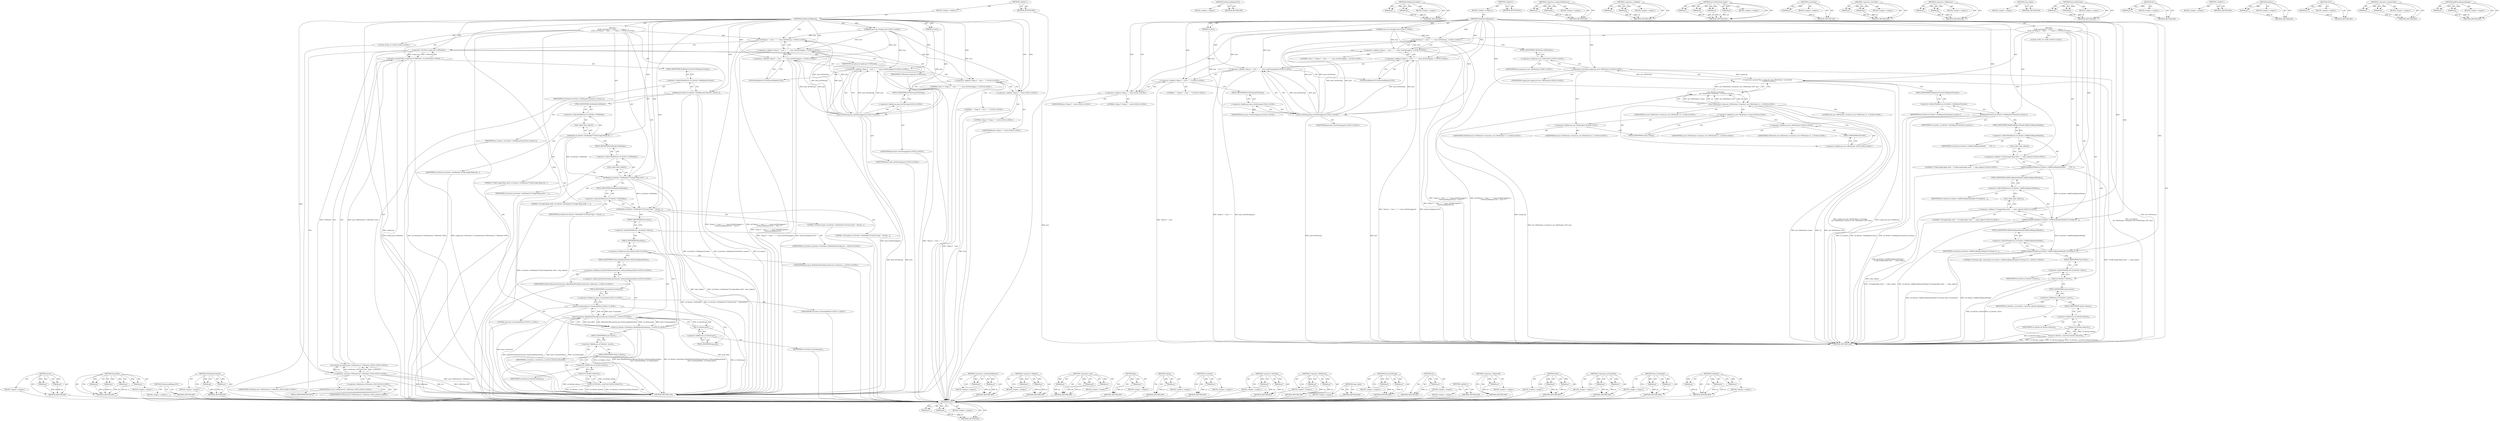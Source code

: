 digraph "AddExtraRequestHeader" {
vulnerable_217 [label=<(METHOD,insert)>];
vulnerable_218 [label=<(PARAM,p1)>];
vulnerable_219 [label=<(PARAM,p2)>];
vulnerable_220 [label=<(BLOCK,&lt;empty&gt;,&lt;empty&gt;)>];
vulnerable_221 [label=<(METHOD_RETURN,ANY)>];
vulnerable_197 [label=<(METHOD,base.Bind)>];
vulnerable_198 [label=<(PARAM,p1)>];
vulnerable_199 [label=<(PARAM,p2)>];
vulnerable_200 [label=<(PARAM,p3)>];
vulnerable_201 [label=<(PARAM,p4)>];
vulnerable_202 [label=<(BLOCK,&lt;empty&gt;,&lt;empty&gt;)>];
vulnerable_203 [label=<(METHOD_RETURN,ANY)>];
vulnerable_150 [label=<(METHOD,GetSessionRequestUrl)>];
vulnerable_151 [label=<(BLOCK,&lt;empty&gt;,&lt;empty&gt;)>];
vulnerable_152 [label=<(METHOD_RETURN,ANY)>];
vulnerable_173 [label=<(METHOD,SetRequestContext)>];
vulnerable_174 [label=<(PARAM,p1)>];
vulnerable_175 [label=<(PARAM,p2)>];
vulnerable_176 [label=<(BLOCK,&lt;empty&gt;,&lt;empty&gt;)>];
vulnerable_177 [label=<(METHOD_RETURN,ANY)>];
vulnerable_6 [label=<(METHOD,&lt;global&gt;)<SUB>1</SUB>>];
vulnerable_7 [label=<(BLOCK,&lt;empty&gt;,&lt;empty&gt;)<SUB>1</SUB>>];
vulnerable_8 [label=<(METHOD,SendSessionRequest)<SUB>1</SUB>>];
vulnerable_9 [label="<(PARAM,const std::string&amp; host)<SUB>1</SUB>>"];
vulnerable_10 [label=<(PARAM,int port)<SUB>2</SUB>>];
vulnerable_11 [label="<(BLOCK,{
   GURL url(&quot;https://&quot; + host + &quot;:&quot; + base::I...,{
   GURL url(&quot;https://&quot; + host + &quot;:&quot; + base::I...)<SUB>2</SUB>>"];
vulnerable_12 [label="<(LOCAL,GURL url: GURL)<SUB>3</SUB>>"];
vulnerable_13 [label="<(url,url(&quot;https://&quot; + host + &quot;:&quot; + base::IntToString...)<SUB>3</SUB>>"];
vulnerable_14 [label="<(&lt;operator&gt;.addition,&quot;https://&quot; + host + &quot;:&quot; + base::IntToString(por...)<SUB>3</SUB>>"];
vulnerable_15 [label="<(&lt;operator&gt;.addition,&quot;https://&quot; + host + &quot;:&quot; + base::IntToString(por...)<SUB>3</SUB>>"];
vulnerable_16 [label="<(&lt;operator&gt;.addition,&quot;https://&quot; + host + &quot;:&quot; + base::IntToString(port))<SUB>3</SUB>>"];
vulnerable_17 [label="<(&lt;operator&gt;.addition,&quot;https://&quot; + host + &quot;:&quot;)<SUB>3</SUB>>"];
vulnerable_18 [label="<(&lt;operator&gt;.addition,&quot;https://&quot; + host)<SUB>3</SUB>>"];
vulnerable_19 [label="<(LITERAL,&quot;https://&quot;,&quot;https://&quot; + host)<SUB>3</SUB>>"];
vulnerable_20 [label="<(IDENTIFIER,host,&quot;https://&quot; + host)<SUB>3</SUB>>"];
vulnerable_21 [label="<(LITERAL,&quot;:&quot;,&quot;https://&quot; + host + &quot;:&quot;)<SUB>3</SUB>>"];
vulnerable_22 [label="<(base.IntToString,base::IntToString(port))<SUB>3</SUB>>"];
vulnerable_23 [label="<(&lt;operator&gt;.fieldAccess,base::IntToString)<SUB>3</SUB>>"];
vulnerable_24 [label="<(IDENTIFIER,base,base::IntToString(port))<SUB>3</SUB>>"];
vulnerable_25 [label=<(FIELD_IDENTIFIER,IntToString,IntToString)<SUB>3</SUB>>];
vulnerable_26 [label="<(IDENTIFIER,port,base::IntToString(port))<SUB>3</SUB>>"];
vulnerable_27 [label=<(GetSessionRequestUrl,GetSessionRequestUrl())<SUB>4</SUB>>];
vulnerable_28 [label="<(LITERAL,&quot;&amp;sn=1&quot;,&quot;https://&quot; + host + &quot;:&quot; + base::IntToString(por...)<SUB>4</SUB>>"];
vulnerable_29 [label=<(&lt;operator&gt;.greaterThan,scoped_ptr&lt;UrlFetcher&gt; url_fetcher(new UrlFetch...)<SUB>5</SUB>>];
vulnerable_30 [label=<(&lt;operator&gt;.lessThan,scoped_ptr&lt;UrlFetcher)<SUB>5</SUB>>];
vulnerable_31 [label=<(IDENTIFIER,scoped_ptr,scoped_ptr&lt;UrlFetcher)<SUB>5</SUB>>];
vulnerable_32 [label=<(IDENTIFIER,UrlFetcher,scoped_ptr&lt;UrlFetcher)<SUB>5</SUB>>];
vulnerable_33 [label="<(url_fetcher,url_fetcher(new UrlFetcher(url, UrlFetcher::GET)))<SUB>5</SUB>>"];
vulnerable_34 [label="<(&lt;operator&gt;.new,new UrlFetcher(url, UrlFetcher::GET))<SUB>5</SUB>>"];
vulnerable_35 [label="<(IDENTIFIER,UrlFetcher,new UrlFetcher(url, UrlFetcher::GET))<SUB>5</SUB>>"];
vulnerable_36 [label="<(IDENTIFIER,url,new UrlFetcher(url, UrlFetcher::GET))<SUB>5</SUB>>"];
vulnerable_37 [label="<(&lt;operator&gt;.fieldAccess,UrlFetcher::GET)<SUB>5</SUB>>"];
vulnerable_38 [label="<(IDENTIFIER,UrlFetcher,new UrlFetcher(url, UrlFetcher::GET))<SUB>5</SUB>>"];
vulnerable_39 [label=<(FIELD_IDENTIFIER,GET,GET)<SUB>5</SUB>>];
vulnerable_40 [label=<(SetRequestContext,url_fetcher-&gt;SetRequestContext(url_context_))<SUB>6</SUB>>];
vulnerable_41 [label=<(&lt;operator&gt;.indirectFieldAccess,url_fetcher-&gt;SetRequestContext)<SUB>6</SUB>>];
vulnerable_42 [label=<(IDENTIFIER,url_fetcher,url_fetcher-&gt;SetRequestContext(url_context_))<SUB>6</SUB>>];
vulnerable_43 [label=<(FIELD_IDENTIFIER,SetRequestContext,SetRequestContext)<SUB>6</SUB>>];
vulnerable_44 [label=<(IDENTIFIER,url_context_,url_fetcher-&gt;SetRequestContext(url_context_))<SUB>6</SUB>>];
vulnerable_45 [label=<(SetHeader,url_fetcher-&gt;SetHeader(&quot;X-Talk-Google-Relay-Aut...)<SUB>7</SUB>>];
vulnerable_46 [label=<(&lt;operator&gt;.indirectFieldAccess,url_fetcher-&gt;SetHeader)<SUB>7</SUB>>];
vulnerable_47 [label=<(IDENTIFIER,url_fetcher,url_fetcher-&gt;SetHeader(&quot;X-Talk-Google-Relay-Aut...)<SUB>7</SUB>>];
vulnerable_48 [label=<(FIELD_IDENTIFIER,SetHeader,SetHeader)<SUB>7</SUB>>];
vulnerable_49 [label=<(LITERAL,&quot;X-Talk-Google-Relay-Auth&quot;,url_fetcher-&gt;SetHeader(&quot;X-Talk-Google-Relay-Aut...)<SUB>7</SUB>>];
vulnerable_50 [label=<(relay_token,relay_token())<SUB>7</SUB>>];
vulnerable_51 [label=<(SetHeader,url_fetcher-&gt;SetHeader(&quot;X-Google-Relay-Auth&quot;, r...)<SUB>8</SUB>>];
vulnerable_52 [label=<(&lt;operator&gt;.indirectFieldAccess,url_fetcher-&gt;SetHeader)<SUB>8</SUB>>];
vulnerable_53 [label=<(IDENTIFIER,url_fetcher,url_fetcher-&gt;SetHeader(&quot;X-Google-Relay-Auth&quot;, r...)<SUB>8</SUB>>];
vulnerable_54 [label=<(FIELD_IDENTIFIER,SetHeader,SetHeader)<SUB>8</SUB>>];
vulnerable_55 [label=<(LITERAL,&quot;X-Google-Relay-Auth&quot;,url_fetcher-&gt;SetHeader(&quot;X-Google-Relay-Auth&quot;, r...)<SUB>8</SUB>>];
vulnerable_56 [label=<(relay_token,relay_token())<SUB>8</SUB>>];
vulnerable_57 [label=<(SetHeader,url_fetcher-&gt;SetHeader(&quot;X-Stream-Type&quot;, &quot;chromo...)<SUB>9</SUB>>];
vulnerable_58 [label=<(&lt;operator&gt;.indirectFieldAccess,url_fetcher-&gt;SetHeader)<SUB>9</SUB>>];
vulnerable_59 [label=<(IDENTIFIER,url_fetcher,url_fetcher-&gt;SetHeader(&quot;X-Stream-Type&quot;, &quot;chromo...)<SUB>9</SUB>>];
vulnerable_60 [label=<(FIELD_IDENTIFIER,SetHeader,SetHeader)<SUB>9</SUB>>];
vulnerable_61 [label=<(LITERAL,&quot;X-Stream-Type&quot;,url_fetcher-&gt;SetHeader(&quot;X-Stream-Type&quot;, &quot;chromo...)<SUB>9</SUB>>];
vulnerable_62 [label=<(LITERAL,&quot;chromoting&quot;,url_fetcher-&gt;SetHeader(&quot;X-Stream-Type&quot;, &quot;chromo...)<SUB>9</SUB>>];
vulnerable_63 [label="<(Start,url_fetcher-&gt;Start(base::Bind(&amp;HostPortAllocato...)<SUB>10</SUB>>"];
vulnerable_64 [label=<(&lt;operator&gt;.indirectFieldAccess,url_fetcher-&gt;Start)<SUB>10</SUB>>];
vulnerable_65 [label="<(IDENTIFIER,url_fetcher,url_fetcher-&gt;Start(base::Bind(&amp;HostPortAllocato...)<SUB>10</SUB>>"];
vulnerable_66 [label=<(FIELD_IDENTIFIER,Start,Start)<SUB>10</SUB>>];
vulnerable_67 [label="<(base.Bind,base::Bind(&amp;HostPortAllocatorSession::OnSession...)<SUB>10</SUB>>"];
vulnerable_68 [label="<(&lt;operator&gt;.fieldAccess,base::Bind)<SUB>10</SUB>>"];
vulnerable_69 [label="<(IDENTIFIER,base,base::Bind(&amp;HostPortAllocatorSession::OnSession...)<SUB>10</SUB>>"];
vulnerable_70 [label=<(FIELD_IDENTIFIER,Bind,Bind)<SUB>10</SUB>>];
vulnerable_71 [label="<(&lt;operator&gt;.addressOf,&amp;HostPortAllocatorSession::OnSessionRequestDone)<SUB>10</SUB>>"];
vulnerable_72 [label="<(&lt;operator&gt;.fieldAccess,HostPortAllocatorSession::OnSessionRequestDone)<SUB>10</SUB>>"];
vulnerable_73 [label="<(IDENTIFIER,HostPortAllocatorSession,base::Bind(&amp;HostPortAllocatorSession::OnSession...)<SUB>10</SUB>>"];
vulnerable_74 [label=<(FIELD_IDENTIFIER,OnSessionRequestDone,OnSessionRequestDone)<SUB>10</SUB>>];
vulnerable_75 [label="<(base.Unretained,base::Unretained(this))<SUB>11</SUB>>"];
vulnerable_76 [label="<(&lt;operator&gt;.fieldAccess,base::Unretained)<SUB>11</SUB>>"];
vulnerable_77 [label="<(IDENTIFIER,base,base::Unretained(this))<SUB>11</SUB>>"];
vulnerable_78 [label=<(FIELD_IDENTIFIER,Unretained,Unretained)<SUB>11</SUB>>];
vulnerable_79 [label="<(LITERAL,this,base::Unretained(this))<SUB>11</SUB>>"];
vulnerable_80 [label=<(get,url_fetcher.get())<SUB>11</SUB>>];
vulnerable_81 [label=<(&lt;operator&gt;.fieldAccess,url_fetcher.get)<SUB>11</SUB>>];
vulnerable_82 [label=<(IDENTIFIER,url_fetcher,url_fetcher.get())<SUB>11</SUB>>];
vulnerable_83 [label=<(FIELD_IDENTIFIER,get,get)<SUB>11</SUB>>];
vulnerable_84 [label=<(insert,url_fetchers_.insert(url_fetcher.release()))<SUB>12</SUB>>];
vulnerable_85 [label=<(&lt;operator&gt;.fieldAccess,url_fetchers_.insert)<SUB>12</SUB>>];
vulnerable_86 [label=<(IDENTIFIER,url_fetchers_,url_fetchers_.insert(url_fetcher.release()))<SUB>12</SUB>>];
vulnerable_87 [label=<(FIELD_IDENTIFIER,insert,insert)<SUB>12</SUB>>];
vulnerable_88 [label=<(release,url_fetcher.release())<SUB>12</SUB>>];
vulnerable_89 [label=<(&lt;operator&gt;.fieldAccess,url_fetcher.release)<SUB>12</SUB>>];
vulnerable_90 [label=<(IDENTIFIER,url_fetcher,url_fetcher.release())<SUB>12</SUB>>];
vulnerable_91 [label=<(FIELD_IDENTIFIER,release,release)<SUB>12</SUB>>];
vulnerable_92 [label=<(METHOD_RETURN,void)<SUB>1</SUB>>];
vulnerable_94 [label=<(METHOD_RETURN,ANY)<SUB>1</SUB>>];
vulnerable_178 [label=<(METHOD,&lt;operator&gt;.indirectFieldAccess)>];
vulnerable_179 [label=<(PARAM,p1)>];
vulnerable_180 [label=<(PARAM,p2)>];
vulnerable_181 [label=<(BLOCK,&lt;empty&gt;,&lt;empty&gt;)>];
vulnerable_182 [label=<(METHOD_RETURN,ANY)>];
vulnerable_135 [label=<(METHOD,&lt;operator&gt;.addition)>];
vulnerable_136 [label=<(PARAM,p1)>];
vulnerable_137 [label=<(PARAM,p2)>];
vulnerable_138 [label=<(BLOCK,&lt;empty&gt;,&lt;empty&gt;)>];
vulnerable_139 [label=<(METHOD_RETURN,ANY)>];
vulnerable_167 [label=<(METHOD,&lt;operator&gt;.new)>];
vulnerable_168 [label=<(PARAM,p1)>];
vulnerable_169 [label=<(PARAM,p2)>];
vulnerable_170 [label=<(PARAM,p3)>];
vulnerable_171 [label=<(BLOCK,&lt;empty&gt;,&lt;empty&gt;)>];
vulnerable_172 [label=<(METHOD_RETURN,ANY)>];
vulnerable_213 [label=<(METHOD,get)>];
vulnerable_214 [label=<(PARAM,p1)>];
vulnerable_215 [label=<(BLOCK,&lt;empty&gt;,&lt;empty&gt;)>];
vulnerable_216 [label=<(METHOD_RETURN,ANY)>];
vulnerable_222 [label=<(METHOD,release)>];
vulnerable_223 [label=<(PARAM,p1)>];
vulnerable_224 [label=<(BLOCK,&lt;empty&gt;,&lt;empty&gt;)>];
vulnerable_225 [label=<(METHOD_RETURN,ANY)>];
vulnerable_163 [label=<(METHOD,url_fetcher)>];
vulnerable_164 [label=<(PARAM,p1)>];
vulnerable_165 [label=<(BLOCK,&lt;empty&gt;,&lt;empty&gt;)>];
vulnerable_166 [label=<(METHOD_RETURN,ANY)>];
vulnerable_158 [label=<(METHOD,&lt;operator&gt;.lessThan)>];
vulnerable_159 [label=<(PARAM,p1)>];
vulnerable_160 [label=<(PARAM,p2)>];
vulnerable_161 [label=<(BLOCK,&lt;empty&gt;,&lt;empty&gt;)>];
vulnerable_162 [label=<(METHOD_RETURN,ANY)>];
vulnerable_145 [label=<(METHOD,&lt;operator&gt;.fieldAccess)>];
vulnerable_146 [label=<(PARAM,p1)>];
vulnerable_147 [label=<(PARAM,p2)>];
vulnerable_148 [label=<(BLOCK,&lt;empty&gt;,&lt;empty&gt;)>];
vulnerable_149 [label=<(METHOD_RETURN,ANY)>];
vulnerable_189 [label=<(METHOD,relay_token)>];
vulnerable_190 [label=<(BLOCK,&lt;empty&gt;,&lt;empty&gt;)>];
vulnerable_191 [label=<(METHOD_RETURN,ANY)>];
vulnerable_140 [label=<(METHOD,base.IntToString)>];
vulnerable_141 [label=<(PARAM,p1)>];
vulnerable_142 [label=<(PARAM,p2)>];
vulnerable_143 [label=<(BLOCK,&lt;empty&gt;,&lt;empty&gt;)>];
vulnerable_144 [label=<(METHOD_RETURN,ANY)>];
vulnerable_131 [label=<(METHOD,url)>];
vulnerable_132 [label=<(PARAM,p1)>];
vulnerable_133 [label=<(BLOCK,&lt;empty&gt;,&lt;empty&gt;)>];
vulnerable_134 [label=<(METHOD_RETURN,ANY)>];
vulnerable_125 [label=<(METHOD,&lt;global&gt;)<SUB>1</SUB>>];
vulnerable_126 [label=<(BLOCK,&lt;empty&gt;,&lt;empty&gt;)>];
vulnerable_127 [label=<(METHOD_RETURN,ANY)>];
vulnerable_204 [label=<(METHOD,&lt;operator&gt;.addressOf)>];
vulnerable_205 [label=<(PARAM,p1)>];
vulnerable_206 [label=<(BLOCK,&lt;empty&gt;,&lt;empty&gt;)>];
vulnerable_207 [label=<(METHOD_RETURN,ANY)>];
vulnerable_192 [label=<(METHOD,Start)>];
vulnerable_193 [label=<(PARAM,p1)>];
vulnerable_194 [label=<(PARAM,p2)>];
vulnerable_195 [label=<(BLOCK,&lt;empty&gt;,&lt;empty&gt;)>];
vulnerable_196 [label=<(METHOD_RETURN,ANY)>];
vulnerable_153 [label=<(METHOD,&lt;operator&gt;.greaterThan)>];
vulnerable_154 [label=<(PARAM,p1)>];
vulnerable_155 [label=<(PARAM,p2)>];
vulnerable_156 [label=<(BLOCK,&lt;empty&gt;,&lt;empty&gt;)>];
vulnerable_157 [label=<(METHOD_RETURN,ANY)>];
vulnerable_208 [label=<(METHOD,base.Unretained)>];
vulnerable_209 [label=<(PARAM,p1)>];
vulnerable_210 [label=<(PARAM,p2)>];
vulnerable_211 [label=<(BLOCK,&lt;empty&gt;,&lt;empty&gt;)>];
vulnerable_212 [label=<(METHOD_RETURN,ANY)>];
vulnerable_183 [label=<(METHOD,SetHeader)>];
vulnerable_184 [label=<(PARAM,p1)>];
vulnerable_185 [label=<(PARAM,p2)>];
vulnerable_186 [label=<(PARAM,p3)>];
vulnerable_187 [label=<(BLOCK,&lt;empty&gt;,&lt;empty&gt;)>];
vulnerable_188 [label=<(METHOD_RETURN,ANY)>];
fixed_185 [label=<(METHOD,insert)>];
fixed_186 [label=<(PARAM,p1)>];
fixed_187 [label=<(PARAM,p2)>];
fixed_188 [label=<(BLOCK,&lt;empty&gt;,&lt;empty&gt;)>];
fixed_189 [label=<(METHOD_RETURN,ANY)>];
fixed_139 [label=<(METHOD,GetSessionRequestUrl)>];
fixed_140 [label=<(BLOCK,&lt;empty&gt;,&lt;empty&gt;)>];
fixed_141 [label=<(METHOD_RETURN,ANY)>];
fixed_163 [label=<(METHOD,SetRequestContext)>];
fixed_164 [label=<(PARAM,p1)>];
fixed_165 [label=<(PARAM,p2)>];
fixed_166 [label=<(BLOCK,&lt;empty&gt;,&lt;empty&gt;)>];
fixed_167 [label=<(METHOD_RETURN,ANY)>];
fixed_6 [label=<(METHOD,&lt;global&gt;)<SUB>1</SUB>>];
fixed_7 [label=<(BLOCK,&lt;empty&gt;,&lt;empty&gt;)<SUB>1</SUB>>];
fixed_8 [label=<(METHOD,SendSessionRequest)<SUB>1</SUB>>];
fixed_9 [label="<(PARAM,const std::string&amp; host)<SUB>1</SUB>>"];
fixed_10 [label=<(PARAM,int port)<SUB>2</SUB>>];
fixed_11 [label="<(BLOCK,{
   GURL url(&quot;https://&quot; + host + &quot;:&quot; + base::I...,{
   GURL url(&quot;https://&quot; + host + &quot;:&quot; + base::I...)<SUB>2</SUB>>"];
fixed_12 [label="<(LOCAL,GURL url: GURL)<SUB>3</SUB>>"];
fixed_13 [label="<(url,url(&quot;https://&quot; + host + &quot;:&quot; + base::IntToString...)<SUB>3</SUB>>"];
fixed_14 [label="<(&lt;operator&gt;.addition,&quot;https://&quot; + host + &quot;:&quot; + base::IntToString(por...)<SUB>3</SUB>>"];
fixed_15 [label="<(&lt;operator&gt;.addition,&quot;https://&quot; + host + &quot;:&quot; + base::IntToString(por...)<SUB>3</SUB>>"];
fixed_16 [label="<(&lt;operator&gt;.addition,&quot;https://&quot; + host + &quot;:&quot; + base::IntToString(port))<SUB>3</SUB>>"];
fixed_17 [label="<(&lt;operator&gt;.addition,&quot;https://&quot; + host + &quot;:&quot;)<SUB>3</SUB>>"];
fixed_18 [label="<(&lt;operator&gt;.addition,&quot;https://&quot; + host)<SUB>3</SUB>>"];
fixed_19 [label="<(LITERAL,&quot;https://&quot;,&quot;https://&quot; + host)<SUB>3</SUB>>"];
fixed_20 [label="<(IDENTIFIER,host,&quot;https://&quot; + host)<SUB>3</SUB>>"];
fixed_21 [label="<(LITERAL,&quot;:&quot;,&quot;https://&quot; + host + &quot;:&quot;)<SUB>3</SUB>>"];
fixed_22 [label="<(base.IntToString,base::IntToString(port))<SUB>3</SUB>>"];
fixed_23 [label="<(&lt;operator&gt;.fieldAccess,base::IntToString)<SUB>3</SUB>>"];
fixed_24 [label="<(IDENTIFIER,base,base::IntToString(port))<SUB>3</SUB>>"];
fixed_25 [label=<(FIELD_IDENTIFIER,IntToString,IntToString)<SUB>3</SUB>>];
fixed_26 [label="<(IDENTIFIER,port,base::IntToString(port))<SUB>3</SUB>>"];
fixed_27 [label=<(GetSessionRequestUrl,GetSessionRequestUrl())<SUB>4</SUB>>];
fixed_28 [label="<(LITERAL,&quot;&amp;sn=1&quot;,&quot;https://&quot; + host + &quot;:&quot; + base::IntToString(por...)<SUB>4</SUB>>"];
fixed_29 [label="<(&lt;operator&gt;.greaterThan,scoped_ptr&lt;net::URLFetcher&gt; url_fetcher(
      ...)<SUB>5</SUB>>"];
fixed_30 [label="<(&lt;operator&gt;.lessThan,scoped_ptr&lt;net::URLFetcher)<SUB>5</SUB>>"];
fixed_31 [label="<(IDENTIFIER,scoped_ptr,scoped_ptr&lt;net::URLFetcher)<SUB>5</SUB>>"];
fixed_32 [label="<(&lt;operator&gt;.fieldAccess,net::URLFetcher)<SUB>5</SUB>>"];
fixed_33 [label="<(IDENTIFIER,net,scoped_ptr&lt;net::URLFetcher)<SUB>5</SUB>>"];
fixed_34 [label=<(FIELD_IDENTIFIER,URLFetcher,URLFetcher)<SUB>5</SUB>>];
fixed_35 [label="<(url_fetcher,url_fetcher(
      net::URLFetcher::Create(url,...)<SUB>5</SUB>>"];
fixed_36 [label="<(net.URLFetcher.Create,net::URLFetcher::Create(url, net::URLFetcher::G...)<SUB>6</SUB>>"];
fixed_37 [label="<(&lt;operator&gt;.fieldAccess,net::URLFetcher::Create)<SUB>6</SUB>>"];
fixed_38 [label="<(&lt;operator&gt;.fieldAccess,net::URLFetcher)<SUB>6</SUB>>"];
fixed_39 [label="<(IDENTIFIER,net,net::URLFetcher::Create(url, net::URLFetcher::G...)<SUB>6</SUB>>"];
fixed_40 [label="<(IDENTIFIER,URLFetcher,net::URLFetcher::Create(url, net::URLFetcher::G...)<SUB>6</SUB>>"];
fixed_41 [label=<(FIELD_IDENTIFIER,Create,Create)<SUB>6</SUB>>];
fixed_42 [label="<(IDENTIFIER,url,net::URLFetcher::Create(url, net::URLFetcher::G...)<SUB>6</SUB>>"];
fixed_43 [label="<(&lt;operator&gt;.fieldAccess,net::URLFetcher::GET)<SUB>6</SUB>>"];
fixed_44 [label="<(&lt;operator&gt;.fieldAccess,net::URLFetcher)<SUB>6</SUB>>"];
fixed_45 [label="<(IDENTIFIER,net,net::URLFetcher::Create(url, net::URLFetcher::G...)<SUB>6</SUB>>"];
fixed_46 [label="<(IDENTIFIER,URLFetcher,net::URLFetcher::Create(url, net::URLFetcher::G...)<SUB>6</SUB>>"];
fixed_47 [label=<(FIELD_IDENTIFIER,GET,GET)<SUB>6</SUB>>];
fixed_48 [label="<(LITERAL,this,net::URLFetcher::Create(url, net::URLFetcher::G...)<SUB>6</SUB>>"];
fixed_49 [label=<(SetRequestContext,url_fetcher-&gt;SetRequestContext(url_context_))<SUB>7</SUB>>];
fixed_50 [label=<(&lt;operator&gt;.indirectFieldAccess,url_fetcher-&gt;SetRequestContext)<SUB>7</SUB>>];
fixed_51 [label=<(IDENTIFIER,url_fetcher,url_fetcher-&gt;SetRequestContext(url_context_))<SUB>7</SUB>>];
fixed_52 [label=<(FIELD_IDENTIFIER,SetRequestContext,SetRequestContext)<SUB>7</SUB>>];
fixed_53 [label=<(IDENTIFIER,url_context_,url_fetcher-&gt;SetRequestContext(url_context_))<SUB>7</SUB>>];
fixed_54 [label=<(AddExtraRequestHeader,url_fetcher-&gt;AddExtraRequestHeader(
      &quot;X-Ta...)<SUB>8</SUB>>];
fixed_55 [label=<(&lt;operator&gt;.indirectFieldAccess,url_fetcher-&gt;AddExtraRequestHeader)<SUB>8</SUB>>];
fixed_56 [label=<(IDENTIFIER,url_fetcher,url_fetcher-&gt;AddExtraRequestHeader(
      &quot;X-Ta...)<SUB>8</SUB>>];
fixed_57 [label=<(FIELD_IDENTIFIER,AddExtraRequestHeader,AddExtraRequestHeader)<SUB>8</SUB>>];
fixed_58 [label="<(&lt;operator&gt;.addition,&quot;X-Talk-Google-Relay-Auth: &quot; + relay_token())<SUB>9</SUB>>"];
fixed_59 [label="<(LITERAL,&quot;X-Talk-Google-Relay-Auth: &quot;,&quot;X-Talk-Google-Relay-Auth: &quot; + relay_token())<SUB>9</SUB>>"];
fixed_60 [label=<(relay_token,relay_token())<SUB>9</SUB>>];
fixed_61 [label=<(AddExtraRequestHeader,url_fetcher-&gt;AddExtraRequestHeader(&quot;X-Google-Re...)<SUB>10</SUB>>];
fixed_62 [label=<(&lt;operator&gt;.indirectFieldAccess,url_fetcher-&gt;AddExtraRequestHeader)<SUB>10</SUB>>];
fixed_63 [label=<(IDENTIFIER,url_fetcher,url_fetcher-&gt;AddExtraRequestHeader(&quot;X-Google-Re...)<SUB>10</SUB>>];
fixed_64 [label=<(FIELD_IDENTIFIER,AddExtraRequestHeader,AddExtraRequestHeader)<SUB>10</SUB>>];
fixed_65 [label="<(&lt;operator&gt;.addition,&quot;X-Google-Relay-Auth: &quot; + relay_token())<SUB>10</SUB>>"];
fixed_66 [label="<(LITERAL,&quot;X-Google-Relay-Auth: &quot;,&quot;X-Google-Relay-Auth: &quot; + relay_token())<SUB>10</SUB>>"];
fixed_67 [label=<(relay_token,relay_token())<SUB>10</SUB>>];
fixed_68 [label=<(AddExtraRequestHeader,url_fetcher-&gt;AddExtraRequestHeader(&quot;X-Stream-Ty...)<SUB>11</SUB>>];
fixed_69 [label=<(&lt;operator&gt;.indirectFieldAccess,url_fetcher-&gt;AddExtraRequestHeader)<SUB>11</SUB>>];
fixed_70 [label=<(IDENTIFIER,url_fetcher,url_fetcher-&gt;AddExtraRequestHeader(&quot;X-Stream-Ty...)<SUB>11</SUB>>];
fixed_71 [label=<(FIELD_IDENTIFIER,AddExtraRequestHeader,AddExtraRequestHeader)<SUB>11</SUB>>];
fixed_72 [label="<(LITERAL,&quot;X-Stream-Type: chromoting&quot;,url_fetcher-&gt;AddExtraRequestHeader(&quot;X-Stream-Ty...)<SUB>11</SUB>>"];
fixed_73 [label=<(Start,url_fetcher-&gt;Start())<SUB>12</SUB>>];
fixed_74 [label=<(&lt;operator&gt;.indirectFieldAccess,url_fetcher-&gt;Start)<SUB>12</SUB>>];
fixed_75 [label=<(IDENTIFIER,url_fetcher,url_fetcher-&gt;Start())<SUB>12</SUB>>];
fixed_76 [label=<(FIELD_IDENTIFIER,Start,Start)<SUB>12</SUB>>];
fixed_77 [label=<(insert,url_fetchers_.insert(url_fetcher.release()))<SUB>13</SUB>>];
fixed_78 [label=<(&lt;operator&gt;.fieldAccess,url_fetchers_.insert)<SUB>13</SUB>>];
fixed_79 [label=<(IDENTIFIER,url_fetchers_,url_fetchers_.insert(url_fetcher.release()))<SUB>13</SUB>>];
fixed_80 [label=<(FIELD_IDENTIFIER,insert,insert)<SUB>13</SUB>>];
fixed_81 [label=<(release,url_fetcher.release())<SUB>13</SUB>>];
fixed_82 [label=<(&lt;operator&gt;.fieldAccess,url_fetcher.release)<SUB>13</SUB>>];
fixed_83 [label=<(IDENTIFIER,url_fetcher,url_fetcher.release())<SUB>13</SUB>>];
fixed_84 [label=<(FIELD_IDENTIFIER,release,release)<SUB>13</SUB>>];
fixed_85 [label=<(METHOD_RETURN,void)<SUB>1</SUB>>];
fixed_87 [label=<(METHOD_RETURN,ANY)<SUB>1</SUB>>];
fixed_168 [label=<(METHOD,&lt;operator&gt;.indirectFieldAccess)>];
fixed_169 [label=<(PARAM,p1)>];
fixed_170 [label=<(PARAM,p2)>];
fixed_171 [label=<(BLOCK,&lt;empty&gt;,&lt;empty&gt;)>];
fixed_172 [label=<(METHOD_RETURN,ANY)>];
fixed_124 [label=<(METHOD,&lt;operator&gt;.addition)>];
fixed_125 [label=<(PARAM,p1)>];
fixed_126 [label=<(PARAM,p2)>];
fixed_127 [label=<(BLOCK,&lt;empty&gt;,&lt;empty&gt;)>];
fixed_128 [label=<(METHOD_RETURN,ANY)>];
fixed_156 [label=<(METHOD,net.URLFetcher.Create)>];
fixed_157 [label=<(PARAM,p1)>];
fixed_158 [label=<(PARAM,p2)>];
fixed_159 [label=<(PARAM,p3)>];
fixed_160 [label=<(PARAM,p4)>];
fixed_161 [label=<(BLOCK,&lt;empty&gt;,&lt;empty&gt;)>];
fixed_162 [label=<(METHOD_RETURN,ANY)>];
fixed_152 [label=<(METHOD,url_fetcher)>];
fixed_153 [label=<(PARAM,p1)>];
fixed_154 [label=<(BLOCK,&lt;empty&gt;,&lt;empty&gt;)>];
fixed_155 [label=<(METHOD_RETURN,ANY)>];
fixed_147 [label=<(METHOD,&lt;operator&gt;.lessThan)>];
fixed_148 [label=<(PARAM,p1)>];
fixed_149 [label=<(PARAM,p2)>];
fixed_150 [label=<(BLOCK,&lt;empty&gt;,&lt;empty&gt;)>];
fixed_151 [label=<(METHOD_RETURN,ANY)>];
fixed_134 [label=<(METHOD,&lt;operator&gt;.fieldAccess)>];
fixed_135 [label=<(PARAM,p1)>];
fixed_136 [label=<(PARAM,p2)>];
fixed_137 [label=<(BLOCK,&lt;empty&gt;,&lt;empty&gt;)>];
fixed_138 [label=<(METHOD_RETURN,ANY)>];
fixed_178 [label=<(METHOD,relay_token)>];
fixed_179 [label=<(BLOCK,&lt;empty&gt;,&lt;empty&gt;)>];
fixed_180 [label=<(METHOD_RETURN,ANY)>];
fixed_129 [label=<(METHOD,base.IntToString)>];
fixed_130 [label=<(PARAM,p1)>];
fixed_131 [label=<(PARAM,p2)>];
fixed_132 [label=<(BLOCK,&lt;empty&gt;,&lt;empty&gt;)>];
fixed_133 [label=<(METHOD_RETURN,ANY)>];
fixed_120 [label=<(METHOD,url)>];
fixed_121 [label=<(PARAM,p1)>];
fixed_122 [label=<(BLOCK,&lt;empty&gt;,&lt;empty&gt;)>];
fixed_123 [label=<(METHOD_RETURN,ANY)>];
fixed_114 [label=<(METHOD,&lt;global&gt;)<SUB>1</SUB>>];
fixed_115 [label=<(BLOCK,&lt;empty&gt;,&lt;empty&gt;)>];
fixed_116 [label=<(METHOD_RETURN,ANY)>];
fixed_190 [label=<(METHOD,release)>];
fixed_191 [label=<(PARAM,p1)>];
fixed_192 [label=<(BLOCK,&lt;empty&gt;,&lt;empty&gt;)>];
fixed_193 [label=<(METHOD_RETURN,ANY)>];
fixed_181 [label=<(METHOD,Start)>];
fixed_182 [label=<(PARAM,p1)>];
fixed_183 [label=<(BLOCK,&lt;empty&gt;,&lt;empty&gt;)>];
fixed_184 [label=<(METHOD_RETURN,ANY)>];
fixed_142 [label=<(METHOD,&lt;operator&gt;.greaterThan)>];
fixed_143 [label=<(PARAM,p1)>];
fixed_144 [label=<(PARAM,p2)>];
fixed_145 [label=<(BLOCK,&lt;empty&gt;,&lt;empty&gt;)>];
fixed_146 [label=<(METHOD_RETURN,ANY)>];
fixed_173 [label=<(METHOD,AddExtraRequestHeader)>];
fixed_174 [label=<(PARAM,p1)>];
fixed_175 [label=<(PARAM,p2)>];
fixed_176 [label=<(BLOCK,&lt;empty&gt;,&lt;empty&gt;)>];
fixed_177 [label=<(METHOD_RETURN,ANY)>];
vulnerable_217 -> vulnerable_218  [key=0, label="AST: "];
vulnerable_217 -> vulnerable_218  [key=1, label="DDG: "];
vulnerable_217 -> vulnerable_220  [key=0, label="AST: "];
vulnerable_217 -> vulnerable_219  [key=0, label="AST: "];
vulnerable_217 -> vulnerable_219  [key=1, label="DDG: "];
vulnerable_217 -> vulnerable_221  [key=0, label="AST: "];
vulnerable_217 -> vulnerable_221  [key=1, label="CFG: "];
vulnerable_218 -> vulnerable_221  [key=0, label="DDG: p1"];
vulnerable_219 -> vulnerable_221  [key=0, label="DDG: p2"];
vulnerable_220 -> fixed_185  [key=0];
vulnerable_221 -> fixed_185  [key=0];
vulnerable_197 -> vulnerable_198  [key=0, label="AST: "];
vulnerable_197 -> vulnerable_198  [key=1, label="DDG: "];
vulnerable_197 -> vulnerable_202  [key=0, label="AST: "];
vulnerable_197 -> vulnerable_199  [key=0, label="AST: "];
vulnerable_197 -> vulnerable_199  [key=1, label="DDG: "];
vulnerable_197 -> vulnerable_203  [key=0, label="AST: "];
vulnerable_197 -> vulnerable_203  [key=1, label="CFG: "];
vulnerable_197 -> vulnerable_200  [key=0, label="AST: "];
vulnerable_197 -> vulnerable_200  [key=1, label="DDG: "];
vulnerable_197 -> vulnerable_201  [key=0, label="AST: "];
vulnerable_197 -> vulnerable_201  [key=1, label="DDG: "];
vulnerable_198 -> vulnerable_203  [key=0, label="DDG: p1"];
vulnerable_199 -> vulnerable_203  [key=0, label="DDG: p2"];
vulnerable_200 -> vulnerable_203  [key=0, label="DDG: p3"];
vulnerable_201 -> vulnerable_203  [key=0, label="DDG: p4"];
vulnerable_202 -> fixed_185  [key=0];
vulnerable_203 -> fixed_185  [key=0];
vulnerable_150 -> vulnerable_151  [key=0, label="AST: "];
vulnerable_150 -> vulnerable_152  [key=0, label="AST: "];
vulnerable_150 -> vulnerable_152  [key=1, label="CFG: "];
vulnerable_151 -> fixed_185  [key=0];
vulnerable_152 -> fixed_185  [key=0];
vulnerable_173 -> vulnerable_174  [key=0, label="AST: "];
vulnerable_173 -> vulnerable_174  [key=1, label="DDG: "];
vulnerable_173 -> vulnerable_176  [key=0, label="AST: "];
vulnerable_173 -> vulnerable_175  [key=0, label="AST: "];
vulnerable_173 -> vulnerable_175  [key=1, label="DDG: "];
vulnerable_173 -> vulnerable_177  [key=0, label="AST: "];
vulnerable_173 -> vulnerable_177  [key=1, label="CFG: "];
vulnerable_174 -> vulnerable_177  [key=0, label="DDG: p1"];
vulnerable_175 -> vulnerable_177  [key=0, label="DDG: p2"];
vulnerable_176 -> fixed_185  [key=0];
vulnerable_177 -> fixed_185  [key=0];
vulnerable_6 -> vulnerable_7  [key=0, label="AST: "];
vulnerable_6 -> vulnerable_94  [key=0, label="AST: "];
vulnerable_6 -> vulnerable_94  [key=1, label="CFG: "];
vulnerable_7 -> vulnerable_8  [key=0, label="AST: "];
vulnerable_8 -> vulnerable_9  [key=0, label="AST: "];
vulnerable_8 -> vulnerable_9  [key=1, label="DDG: "];
vulnerable_8 -> vulnerable_10  [key=0, label="AST: "];
vulnerable_8 -> vulnerable_10  [key=1, label="DDG: "];
vulnerable_8 -> vulnerable_11  [key=0, label="AST: "];
vulnerable_8 -> vulnerable_92  [key=0, label="AST: "];
vulnerable_8 -> vulnerable_18  [key=0, label="CFG: "];
vulnerable_8 -> vulnerable_18  [key=1, label="DDG: "];
vulnerable_8 -> vulnerable_13  [key=0, label="DDG: "];
vulnerable_8 -> vulnerable_40  [key=0, label="DDG: "];
vulnerable_8 -> vulnerable_45  [key=0, label="DDG: "];
vulnerable_8 -> vulnerable_51  [key=0, label="DDG: "];
vulnerable_8 -> vulnerable_57  [key=0, label="DDG: "];
vulnerable_8 -> vulnerable_14  [key=0, label="DDG: "];
vulnerable_8 -> vulnerable_30  [key=0, label="DDG: "];
vulnerable_8 -> vulnerable_15  [key=0, label="DDG: "];
vulnerable_8 -> vulnerable_34  [key=0, label="DDG: "];
vulnerable_8 -> vulnerable_75  [key=0, label="DDG: "];
vulnerable_8 -> vulnerable_16  [key=0, label="DDG: "];
vulnerable_8 -> vulnerable_17  [key=0, label="DDG: "];
vulnerable_8 -> vulnerable_22  [key=0, label="DDG: "];
vulnerable_9 -> vulnerable_13  [key=0, label="DDG: host"];
vulnerable_9 -> vulnerable_14  [key=0, label="DDG: host"];
vulnerable_9 -> vulnerable_15  [key=0, label="DDG: host"];
vulnerable_9 -> vulnerable_16  [key=0, label="DDG: host"];
vulnerable_9 -> vulnerable_17  [key=0, label="DDG: host"];
vulnerable_9 -> vulnerable_18  [key=0, label="DDG: host"];
vulnerable_10 -> vulnerable_22  [key=0, label="DDG: port"];
vulnerable_11 -> vulnerable_12  [key=0, label="AST: "];
vulnerable_11 -> vulnerable_13  [key=0, label="AST: "];
vulnerable_11 -> vulnerable_29  [key=0, label="AST: "];
vulnerable_11 -> vulnerable_40  [key=0, label="AST: "];
vulnerable_11 -> vulnerable_45  [key=0, label="AST: "];
vulnerable_11 -> vulnerable_51  [key=0, label="AST: "];
vulnerable_11 -> vulnerable_57  [key=0, label="AST: "];
vulnerable_11 -> vulnerable_63  [key=0, label="AST: "];
vulnerable_11 -> vulnerable_84  [key=0, label="AST: "];
vulnerable_12 -> fixed_185  [key=0];
vulnerable_13 -> vulnerable_14  [key=0, label="AST: "];
vulnerable_13 -> vulnerable_30  [key=0, label="CFG: "];
vulnerable_13 -> vulnerable_92  [key=0, label="DDG: &quot;https://&quot; + host + &quot;:&quot; + base::IntToString(port) +
            GetSessionRequestUrl() + &quot;&amp;sn=1&quot;"];
vulnerable_13 -> vulnerable_92  [key=1, label="DDG: url(&quot;https://&quot; + host + &quot;:&quot; + base::IntToString(port) +
            GetSessionRequestUrl() + &quot;&amp;sn=1&quot;)"];
vulnerable_14 -> vulnerable_15  [key=0, label="AST: "];
vulnerable_14 -> vulnerable_28  [key=0, label="AST: "];
vulnerable_14 -> vulnerable_13  [key=0, label="CFG: "];
vulnerable_14 -> vulnerable_92  [key=0, label="DDG: &quot;https://&quot; + host + &quot;:&quot; + base::IntToString(port) +
            GetSessionRequestUrl()"];
vulnerable_15 -> vulnerable_16  [key=0, label="AST: "];
vulnerable_15 -> vulnerable_27  [key=0, label="AST: "];
vulnerable_15 -> vulnerable_14  [key=0, label="CFG: "];
vulnerable_15 -> vulnerable_92  [key=0, label="DDG: &quot;https://&quot; + host + &quot;:&quot; + base::IntToString(port)"];
vulnerable_15 -> vulnerable_92  [key=1, label="DDG: GetSessionRequestUrl()"];
vulnerable_16 -> vulnerable_17  [key=0, label="AST: "];
vulnerable_16 -> vulnerable_22  [key=0, label="AST: "];
vulnerable_16 -> vulnerable_27  [key=0, label="CFG: "];
vulnerable_16 -> vulnerable_92  [key=0, label="DDG: &quot;https://&quot; + host + &quot;:&quot;"];
vulnerable_16 -> vulnerable_92  [key=1, label="DDG: base::IntToString(port)"];
vulnerable_17 -> vulnerable_18  [key=0, label="AST: "];
vulnerable_17 -> vulnerable_21  [key=0, label="AST: "];
vulnerable_17 -> vulnerable_25  [key=0, label="CFG: "];
vulnerable_17 -> vulnerable_92  [key=0, label="DDG: &quot;https://&quot; + host"];
vulnerable_18 -> vulnerable_19  [key=0, label="AST: "];
vulnerable_18 -> vulnerable_20  [key=0, label="AST: "];
vulnerable_18 -> vulnerable_17  [key=0, label="CFG: "];
vulnerable_18 -> vulnerable_92  [key=0, label="DDG: host"];
vulnerable_19 -> fixed_185  [key=0];
vulnerable_20 -> fixed_185  [key=0];
vulnerable_21 -> fixed_185  [key=0];
vulnerable_22 -> vulnerable_23  [key=0, label="AST: "];
vulnerable_22 -> vulnerable_26  [key=0, label="AST: "];
vulnerable_22 -> vulnerable_16  [key=0, label="CFG: "];
vulnerable_22 -> vulnerable_16  [key=1, label="DDG: base::IntToString"];
vulnerable_22 -> vulnerable_16  [key=2, label="DDG: port"];
vulnerable_22 -> vulnerable_92  [key=0, label="DDG: base::IntToString"];
vulnerable_22 -> vulnerable_92  [key=1, label="DDG: port"];
vulnerable_22 -> vulnerable_13  [key=0, label="DDG: base::IntToString"];
vulnerable_22 -> vulnerable_13  [key=1, label="DDG: port"];
vulnerable_22 -> vulnerable_14  [key=0, label="DDG: base::IntToString"];
vulnerable_22 -> vulnerable_14  [key=1, label="DDG: port"];
vulnerable_22 -> vulnerable_15  [key=0, label="DDG: base::IntToString"];
vulnerable_22 -> vulnerable_15  [key=1, label="DDG: port"];
vulnerable_23 -> vulnerable_24  [key=0, label="AST: "];
vulnerable_23 -> vulnerable_25  [key=0, label="AST: "];
vulnerable_23 -> vulnerable_22  [key=0, label="CFG: "];
vulnerable_24 -> fixed_185  [key=0];
vulnerable_25 -> vulnerable_23  [key=0, label="CFG: "];
vulnerable_26 -> fixed_185  [key=0];
vulnerable_27 -> vulnerable_15  [key=0, label="CFG: "];
vulnerable_28 -> fixed_185  [key=0];
vulnerable_29 -> vulnerable_30  [key=0, label="AST: "];
vulnerable_29 -> vulnerable_33  [key=0, label="AST: "];
vulnerable_29 -> vulnerable_43  [key=0, label="CFG: "];
vulnerable_29 -> vulnerable_92  [key=0, label="DDG: scoped_ptr&lt;UrlFetcher"];
vulnerable_29 -> vulnerable_92  [key=1, label="DDG: url_fetcher(new UrlFetcher(url, UrlFetcher::GET))"];
vulnerable_29 -> vulnerable_92  [key=2, label="DDG: scoped_ptr&lt;UrlFetcher&gt; url_fetcher(new UrlFetcher(url, UrlFetcher::GET))"];
vulnerable_30 -> vulnerable_31  [key=0, label="AST: "];
vulnerable_30 -> vulnerable_32  [key=0, label="AST: "];
vulnerable_30 -> vulnerable_39  [key=0, label="CFG: "];
vulnerable_30 -> vulnerable_92  [key=0, label="DDG: scoped_ptr"];
vulnerable_30 -> vulnerable_29  [key=0, label="DDG: scoped_ptr"];
vulnerable_30 -> vulnerable_29  [key=1, label="DDG: UrlFetcher"];
vulnerable_30 -> vulnerable_34  [key=0, label="DDG: UrlFetcher"];
vulnerable_31 -> fixed_185  [key=0];
vulnerable_32 -> fixed_185  [key=0];
vulnerable_33 -> vulnerable_34  [key=0, label="AST: "];
vulnerable_33 -> vulnerable_29  [key=0, label="CFG: "];
vulnerable_33 -> vulnerable_29  [key=1, label="DDG: new UrlFetcher(url, UrlFetcher::GET)"];
vulnerable_33 -> vulnerable_92  [key=0, label="DDG: new UrlFetcher(url, UrlFetcher::GET)"];
vulnerable_34 -> vulnerable_35  [key=0, label="AST: "];
vulnerable_34 -> vulnerable_36  [key=0, label="AST: "];
vulnerable_34 -> vulnerable_37  [key=0, label="AST: "];
vulnerable_34 -> vulnerable_33  [key=0, label="CFG: "];
vulnerable_34 -> vulnerable_33  [key=1, label="DDG: UrlFetcher"];
vulnerable_34 -> vulnerable_33  [key=2, label="DDG: url"];
vulnerable_34 -> vulnerable_33  [key=3, label="DDG: UrlFetcher::GET"];
vulnerable_34 -> vulnerable_92  [key=0, label="DDG: UrlFetcher"];
vulnerable_34 -> vulnerable_92  [key=1, label="DDG: url"];
vulnerable_34 -> vulnerable_92  [key=2, label="DDG: UrlFetcher::GET"];
vulnerable_35 -> fixed_185  [key=0];
vulnerable_36 -> fixed_185  [key=0];
vulnerable_37 -> vulnerable_38  [key=0, label="AST: "];
vulnerable_37 -> vulnerable_39  [key=0, label="AST: "];
vulnerable_37 -> vulnerable_34  [key=0, label="CFG: "];
vulnerable_38 -> fixed_185  [key=0];
vulnerable_39 -> vulnerable_37  [key=0, label="CFG: "];
vulnerable_40 -> vulnerable_41  [key=0, label="AST: "];
vulnerable_40 -> vulnerable_44  [key=0, label="AST: "];
vulnerable_40 -> vulnerable_48  [key=0, label="CFG: "];
vulnerable_40 -> vulnerable_92  [key=0, label="DDG: url_fetcher-&gt;SetRequestContext"];
vulnerable_40 -> vulnerable_92  [key=1, label="DDG: url_fetcher-&gt;SetRequestContext(url_context_)"];
vulnerable_40 -> vulnerable_92  [key=2, label="DDG: url_context_"];
vulnerable_41 -> vulnerable_42  [key=0, label="AST: "];
vulnerable_41 -> vulnerable_43  [key=0, label="AST: "];
vulnerable_41 -> vulnerable_40  [key=0, label="CFG: "];
vulnerable_42 -> fixed_185  [key=0];
vulnerable_43 -> vulnerable_41  [key=0, label="CFG: "];
vulnerable_44 -> fixed_185  [key=0];
vulnerable_45 -> vulnerable_46  [key=0, label="AST: "];
vulnerable_45 -> vulnerable_49  [key=0, label="AST: "];
vulnerable_45 -> vulnerable_50  [key=0, label="AST: "];
vulnerable_45 -> vulnerable_54  [key=0, label="CFG: "];
vulnerable_45 -> vulnerable_92  [key=0, label="DDG: url_fetcher-&gt;SetHeader(&quot;X-Talk-Google-Relay-Auth&quot;, relay_token())"];
vulnerable_45 -> vulnerable_51  [key=0, label="DDG: url_fetcher-&gt;SetHeader"];
vulnerable_46 -> vulnerable_47  [key=0, label="AST: "];
vulnerable_46 -> vulnerable_48  [key=0, label="AST: "];
vulnerable_46 -> vulnerable_50  [key=0, label="CFG: "];
vulnerable_47 -> fixed_185  [key=0];
vulnerable_48 -> vulnerable_46  [key=0, label="CFG: "];
vulnerable_49 -> fixed_185  [key=0];
vulnerable_50 -> vulnerable_45  [key=0, label="CFG: "];
vulnerable_51 -> vulnerable_52  [key=0, label="AST: "];
vulnerable_51 -> vulnerable_55  [key=0, label="AST: "];
vulnerable_51 -> vulnerable_56  [key=0, label="AST: "];
vulnerable_51 -> vulnerable_60  [key=0, label="CFG: "];
vulnerable_51 -> vulnerable_92  [key=0, label="DDG: relay_token()"];
vulnerable_51 -> vulnerable_92  [key=1, label="DDG: url_fetcher-&gt;SetHeader(&quot;X-Google-Relay-Auth&quot;, relay_token())"];
vulnerable_51 -> vulnerable_57  [key=0, label="DDG: url_fetcher-&gt;SetHeader"];
vulnerable_52 -> vulnerable_53  [key=0, label="AST: "];
vulnerable_52 -> vulnerable_54  [key=0, label="AST: "];
vulnerable_52 -> vulnerable_56  [key=0, label="CFG: "];
vulnerable_53 -> fixed_185  [key=0];
vulnerable_54 -> vulnerable_52  [key=0, label="CFG: "];
vulnerable_55 -> fixed_185  [key=0];
vulnerable_56 -> vulnerable_51  [key=0, label="CFG: "];
vulnerable_57 -> vulnerable_58  [key=0, label="AST: "];
vulnerable_57 -> vulnerable_61  [key=0, label="AST: "];
vulnerable_57 -> vulnerable_62  [key=0, label="AST: "];
vulnerable_57 -> vulnerable_66  [key=0, label="CFG: "];
vulnerable_57 -> vulnerable_92  [key=0, label="DDG: url_fetcher-&gt;SetHeader"];
vulnerable_57 -> vulnerable_92  [key=1, label="DDG: url_fetcher-&gt;SetHeader(&quot;X-Stream-Type&quot;, &quot;chromoting&quot;)"];
vulnerable_58 -> vulnerable_59  [key=0, label="AST: "];
vulnerable_58 -> vulnerable_60  [key=0, label="AST: "];
vulnerable_58 -> vulnerable_57  [key=0, label="CFG: "];
vulnerable_59 -> fixed_185  [key=0];
vulnerable_60 -> vulnerable_58  [key=0, label="CFG: "];
vulnerable_61 -> fixed_185  [key=0];
vulnerable_62 -> fixed_185  [key=0];
vulnerable_63 -> vulnerable_64  [key=0, label="AST: "];
vulnerable_63 -> vulnerable_67  [key=0, label="AST: "];
vulnerable_63 -> vulnerable_87  [key=0, label="CFG: "];
vulnerable_63 -> vulnerable_92  [key=0, label="DDG: url_fetcher-&gt;Start"];
vulnerable_63 -> vulnerable_92  [key=1, label="DDG: base::Bind(&amp;HostPortAllocatorSession::OnSessionRequestDone,
                                base::Unretained(this), url_fetcher.get())"];
vulnerable_63 -> vulnerable_92  [key=2, label="DDG: url_fetcher-&gt;Start(base::Bind(&amp;HostPortAllocatorSession::OnSessionRequestDone,
                                base::Unretained(this), url_fetcher.get()))"];
vulnerable_64 -> vulnerable_65  [key=0, label="AST: "];
vulnerable_64 -> vulnerable_66  [key=0, label="AST: "];
vulnerable_64 -> vulnerable_70  [key=0, label="CFG: "];
vulnerable_65 -> fixed_185  [key=0];
vulnerable_66 -> vulnerable_64  [key=0, label="CFG: "];
vulnerable_67 -> vulnerable_68  [key=0, label="AST: "];
vulnerable_67 -> vulnerable_71  [key=0, label="AST: "];
vulnerable_67 -> vulnerable_75  [key=0, label="AST: "];
vulnerable_67 -> vulnerable_80  [key=0, label="AST: "];
vulnerable_67 -> vulnerable_63  [key=0, label="CFG: "];
vulnerable_67 -> vulnerable_63  [key=1, label="DDG: base::Bind"];
vulnerable_67 -> vulnerable_63  [key=2, label="DDG: &amp;HostPortAllocatorSession::OnSessionRequestDone"];
vulnerable_67 -> vulnerable_63  [key=3, label="DDG: base::Unretained(this)"];
vulnerable_67 -> vulnerable_63  [key=4, label="DDG: url_fetcher.get()"];
vulnerable_67 -> vulnerable_92  [key=0, label="DDG: base::Bind"];
vulnerable_67 -> vulnerable_92  [key=1, label="DDG: &amp;HostPortAllocatorSession::OnSessionRequestDone"];
vulnerable_67 -> vulnerable_92  [key=2, label="DDG: base::Unretained(this)"];
vulnerable_67 -> vulnerable_92  [key=3, label="DDG: url_fetcher.get()"];
vulnerable_68 -> vulnerable_69  [key=0, label="AST: "];
vulnerable_68 -> vulnerable_70  [key=0, label="AST: "];
vulnerable_68 -> vulnerable_74  [key=0, label="CFG: "];
vulnerable_69 -> fixed_185  [key=0];
vulnerable_70 -> vulnerable_68  [key=0, label="CFG: "];
vulnerable_71 -> vulnerable_72  [key=0, label="AST: "];
vulnerable_71 -> vulnerable_78  [key=0, label="CFG: "];
vulnerable_72 -> vulnerable_73  [key=0, label="AST: "];
vulnerable_72 -> vulnerable_74  [key=0, label="AST: "];
vulnerable_72 -> vulnerable_71  [key=0, label="CFG: "];
vulnerable_73 -> fixed_185  [key=0];
vulnerable_74 -> vulnerable_72  [key=0, label="CFG: "];
vulnerable_75 -> vulnerable_76  [key=0, label="AST: "];
vulnerable_75 -> vulnerable_79  [key=0, label="AST: "];
vulnerable_75 -> vulnerable_83  [key=0, label="CFG: "];
vulnerable_75 -> vulnerable_92  [key=0, label="DDG: base::Unretained"];
vulnerable_75 -> vulnerable_67  [key=0, label="DDG: base::Unretained"];
vulnerable_75 -> vulnerable_67  [key=1, label="DDG: this"];
vulnerable_76 -> vulnerable_77  [key=0, label="AST: "];
vulnerable_76 -> vulnerable_78  [key=0, label="AST: "];
vulnerable_76 -> vulnerable_75  [key=0, label="CFG: "];
vulnerable_77 -> fixed_185  [key=0];
vulnerable_78 -> vulnerable_76  [key=0, label="CFG: "];
vulnerable_79 -> fixed_185  [key=0];
vulnerable_80 -> vulnerable_81  [key=0, label="AST: "];
vulnerable_80 -> vulnerable_67  [key=0, label="CFG: "];
vulnerable_80 -> vulnerable_67  [key=1, label="DDG: url_fetcher.get"];
vulnerable_80 -> vulnerable_92  [key=0, label="DDG: url_fetcher.get"];
vulnerable_81 -> vulnerable_82  [key=0, label="AST: "];
vulnerable_81 -> vulnerable_83  [key=0, label="AST: "];
vulnerable_81 -> vulnerable_80  [key=0, label="CFG: "];
vulnerable_82 -> fixed_185  [key=0];
vulnerable_83 -> vulnerable_81  [key=0, label="CFG: "];
vulnerable_84 -> vulnerable_85  [key=0, label="AST: "];
vulnerable_84 -> vulnerable_88  [key=0, label="AST: "];
vulnerable_84 -> vulnerable_92  [key=0, label="CFG: "];
vulnerable_84 -> vulnerable_92  [key=1, label="DDG: url_fetchers_.insert"];
vulnerable_84 -> vulnerable_92  [key=2, label="DDG: url_fetcher.release()"];
vulnerable_84 -> vulnerable_92  [key=3, label="DDG: url_fetchers_.insert(url_fetcher.release())"];
vulnerable_85 -> vulnerable_86  [key=0, label="AST: "];
vulnerable_85 -> vulnerable_87  [key=0, label="AST: "];
vulnerable_85 -> vulnerable_91  [key=0, label="CFG: "];
vulnerable_86 -> fixed_185  [key=0];
vulnerable_87 -> vulnerable_85  [key=0, label="CFG: "];
vulnerable_88 -> vulnerable_89  [key=0, label="AST: "];
vulnerable_88 -> vulnerable_84  [key=0, label="CFG: "];
vulnerable_88 -> vulnerable_84  [key=1, label="DDG: url_fetcher.release"];
vulnerable_88 -> vulnerable_92  [key=0, label="DDG: url_fetcher.release"];
vulnerable_89 -> vulnerable_90  [key=0, label="AST: "];
vulnerable_89 -> vulnerable_91  [key=0, label="AST: "];
vulnerable_89 -> vulnerable_88  [key=0, label="CFG: "];
vulnerable_90 -> fixed_185  [key=0];
vulnerable_91 -> vulnerable_89  [key=0, label="CFG: "];
vulnerable_92 -> fixed_185  [key=0];
vulnerable_94 -> fixed_185  [key=0];
vulnerable_178 -> vulnerable_179  [key=0, label="AST: "];
vulnerable_178 -> vulnerable_179  [key=1, label="DDG: "];
vulnerable_178 -> vulnerable_181  [key=0, label="AST: "];
vulnerable_178 -> vulnerable_180  [key=0, label="AST: "];
vulnerable_178 -> vulnerable_180  [key=1, label="DDG: "];
vulnerable_178 -> vulnerable_182  [key=0, label="AST: "];
vulnerable_178 -> vulnerable_182  [key=1, label="CFG: "];
vulnerable_179 -> vulnerable_182  [key=0, label="DDG: p1"];
vulnerable_180 -> vulnerable_182  [key=0, label="DDG: p2"];
vulnerable_181 -> fixed_185  [key=0];
vulnerable_182 -> fixed_185  [key=0];
vulnerable_135 -> vulnerable_136  [key=0, label="AST: "];
vulnerable_135 -> vulnerable_136  [key=1, label="DDG: "];
vulnerable_135 -> vulnerable_138  [key=0, label="AST: "];
vulnerable_135 -> vulnerable_137  [key=0, label="AST: "];
vulnerable_135 -> vulnerable_137  [key=1, label="DDG: "];
vulnerable_135 -> vulnerable_139  [key=0, label="AST: "];
vulnerable_135 -> vulnerable_139  [key=1, label="CFG: "];
vulnerable_136 -> vulnerable_139  [key=0, label="DDG: p1"];
vulnerable_137 -> vulnerable_139  [key=0, label="DDG: p2"];
vulnerable_138 -> fixed_185  [key=0];
vulnerable_139 -> fixed_185  [key=0];
vulnerable_167 -> vulnerable_168  [key=0, label="AST: "];
vulnerable_167 -> vulnerable_168  [key=1, label="DDG: "];
vulnerable_167 -> vulnerable_171  [key=0, label="AST: "];
vulnerable_167 -> vulnerable_169  [key=0, label="AST: "];
vulnerable_167 -> vulnerable_169  [key=1, label="DDG: "];
vulnerable_167 -> vulnerable_172  [key=0, label="AST: "];
vulnerable_167 -> vulnerable_172  [key=1, label="CFG: "];
vulnerable_167 -> vulnerable_170  [key=0, label="AST: "];
vulnerable_167 -> vulnerable_170  [key=1, label="DDG: "];
vulnerable_168 -> vulnerable_172  [key=0, label="DDG: p1"];
vulnerable_169 -> vulnerable_172  [key=0, label="DDG: p2"];
vulnerable_170 -> vulnerable_172  [key=0, label="DDG: p3"];
vulnerable_171 -> fixed_185  [key=0];
vulnerable_172 -> fixed_185  [key=0];
vulnerable_213 -> vulnerable_214  [key=0, label="AST: "];
vulnerable_213 -> vulnerable_214  [key=1, label="DDG: "];
vulnerable_213 -> vulnerable_215  [key=0, label="AST: "];
vulnerable_213 -> vulnerable_216  [key=0, label="AST: "];
vulnerable_213 -> vulnerable_216  [key=1, label="CFG: "];
vulnerable_214 -> vulnerable_216  [key=0, label="DDG: p1"];
vulnerable_215 -> fixed_185  [key=0];
vulnerable_216 -> fixed_185  [key=0];
vulnerable_222 -> vulnerable_223  [key=0, label="AST: "];
vulnerable_222 -> vulnerable_223  [key=1, label="DDG: "];
vulnerable_222 -> vulnerable_224  [key=0, label="AST: "];
vulnerable_222 -> vulnerable_225  [key=0, label="AST: "];
vulnerable_222 -> vulnerable_225  [key=1, label="CFG: "];
vulnerable_223 -> vulnerable_225  [key=0, label="DDG: p1"];
vulnerable_224 -> fixed_185  [key=0];
vulnerable_225 -> fixed_185  [key=0];
vulnerable_163 -> vulnerable_164  [key=0, label="AST: "];
vulnerable_163 -> vulnerable_164  [key=1, label="DDG: "];
vulnerable_163 -> vulnerable_165  [key=0, label="AST: "];
vulnerable_163 -> vulnerable_166  [key=0, label="AST: "];
vulnerable_163 -> vulnerable_166  [key=1, label="CFG: "];
vulnerable_164 -> vulnerable_166  [key=0, label="DDG: p1"];
vulnerable_165 -> fixed_185  [key=0];
vulnerable_166 -> fixed_185  [key=0];
vulnerable_158 -> vulnerable_159  [key=0, label="AST: "];
vulnerable_158 -> vulnerable_159  [key=1, label="DDG: "];
vulnerable_158 -> vulnerable_161  [key=0, label="AST: "];
vulnerable_158 -> vulnerable_160  [key=0, label="AST: "];
vulnerable_158 -> vulnerable_160  [key=1, label="DDG: "];
vulnerable_158 -> vulnerable_162  [key=0, label="AST: "];
vulnerable_158 -> vulnerable_162  [key=1, label="CFG: "];
vulnerable_159 -> vulnerable_162  [key=0, label="DDG: p1"];
vulnerable_160 -> vulnerable_162  [key=0, label="DDG: p2"];
vulnerable_161 -> fixed_185  [key=0];
vulnerable_162 -> fixed_185  [key=0];
vulnerable_145 -> vulnerable_146  [key=0, label="AST: "];
vulnerable_145 -> vulnerable_146  [key=1, label="DDG: "];
vulnerable_145 -> vulnerable_148  [key=0, label="AST: "];
vulnerable_145 -> vulnerable_147  [key=0, label="AST: "];
vulnerable_145 -> vulnerable_147  [key=1, label="DDG: "];
vulnerable_145 -> vulnerable_149  [key=0, label="AST: "];
vulnerable_145 -> vulnerable_149  [key=1, label="CFG: "];
vulnerable_146 -> vulnerable_149  [key=0, label="DDG: p1"];
vulnerable_147 -> vulnerable_149  [key=0, label="DDG: p2"];
vulnerable_148 -> fixed_185  [key=0];
vulnerable_149 -> fixed_185  [key=0];
vulnerable_189 -> vulnerable_190  [key=0, label="AST: "];
vulnerable_189 -> vulnerable_191  [key=0, label="AST: "];
vulnerable_189 -> vulnerable_191  [key=1, label="CFG: "];
vulnerable_190 -> fixed_185  [key=0];
vulnerable_191 -> fixed_185  [key=0];
vulnerable_140 -> vulnerable_141  [key=0, label="AST: "];
vulnerable_140 -> vulnerable_141  [key=1, label="DDG: "];
vulnerable_140 -> vulnerable_143  [key=0, label="AST: "];
vulnerable_140 -> vulnerable_142  [key=0, label="AST: "];
vulnerable_140 -> vulnerable_142  [key=1, label="DDG: "];
vulnerable_140 -> vulnerable_144  [key=0, label="AST: "];
vulnerable_140 -> vulnerable_144  [key=1, label="CFG: "];
vulnerable_141 -> vulnerable_144  [key=0, label="DDG: p1"];
vulnerable_142 -> vulnerable_144  [key=0, label="DDG: p2"];
vulnerable_143 -> fixed_185  [key=0];
vulnerable_144 -> fixed_185  [key=0];
vulnerable_131 -> vulnerable_132  [key=0, label="AST: "];
vulnerable_131 -> vulnerable_132  [key=1, label="DDG: "];
vulnerable_131 -> vulnerable_133  [key=0, label="AST: "];
vulnerable_131 -> vulnerable_134  [key=0, label="AST: "];
vulnerable_131 -> vulnerable_134  [key=1, label="CFG: "];
vulnerable_132 -> vulnerable_134  [key=0, label="DDG: p1"];
vulnerable_133 -> fixed_185  [key=0];
vulnerable_134 -> fixed_185  [key=0];
vulnerable_125 -> vulnerable_126  [key=0, label="AST: "];
vulnerable_125 -> vulnerable_127  [key=0, label="AST: "];
vulnerable_125 -> vulnerable_127  [key=1, label="CFG: "];
vulnerable_126 -> fixed_185  [key=0];
vulnerable_127 -> fixed_185  [key=0];
vulnerable_204 -> vulnerable_205  [key=0, label="AST: "];
vulnerable_204 -> vulnerable_205  [key=1, label="DDG: "];
vulnerable_204 -> vulnerable_206  [key=0, label="AST: "];
vulnerable_204 -> vulnerable_207  [key=0, label="AST: "];
vulnerable_204 -> vulnerable_207  [key=1, label="CFG: "];
vulnerable_205 -> vulnerable_207  [key=0, label="DDG: p1"];
vulnerable_206 -> fixed_185  [key=0];
vulnerable_207 -> fixed_185  [key=0];
vulnerable_192 -> vulnerable_193  [key=0, label="AST: "];
vulnerable_192 -> vulnerable_193  [key=1, label="DDG: "];
vulnerable_192 -> vulnerable_195  [key=0, label="AST: "];
vulnerable_192 -> vulnerable_194  [key=0, label="AST: "];
vulnerable_192 -> vulnerable_194  [key=1, label="DDG: "];
vulnerable_192 -> vulnerable_196  [key=0, label="AST: "];
vulnerable_192 -> vulnerable_196  [key=1, label="CFG: "];
vulnerable_193 -> vulnerable_196  [key=0, label="DDG: p1"];
vulnerable_194 -> vulnerable_196  [key=0, label="DDG: p2"];
vulnerable_195 -> fixed_185  [key=0];
vulnerable_196 -> fixed_185  [key=0];
vulnerable_153 -> vulnerable_154  [key=0, label="AST: "];
vulnerable_153 -> vulnerable_154  [key=1, label="DDG: "];
vulnerable_153 -> vulnerable_156  [key=0, label="AST: "];
vulnerable_153 -> vulnerable_155  [key=0, label="AST: "];
vulnerable_153 -> vulnerable_155  [key=1, label="DDG: "];
vulnerable_153 -> vulnerable_157  [key=0, label="AST: "];
vulnerable_153 -> vulnerable_157  [key=1, label="CFG: "];
vulnerable_154 -> vulnerable_157  [key=0, label="DDG: p1"];
vulnerable_155 -> vulnerable_157  [key=0, label="DDG: p2"];
vulnerable_156 -> fixed_185  [key=0];
vulnerable_157 -> fixed_185  [key=0];
vulnerable_208 -> vulnerable_209  [key=0, label="AST: "];
vulnerable_208 -> vulnerable_209  [key=1, label="DDG: "];
vulnerable_208 -> vulnerable_211  [key=0, label="AST: "];
vulnerable_208 -> vulnerable_210  [key=0, label="AST: "];
vulnerable_208 -> vulnerable_210  [key=1, label="DDG: "];
vulnerable_208 -> vulnerable_212  [key=0, label="AST: "];
vulnerable_208 -> vulnerable_212  [key=1, label="CFG: "];
vulnerable_209 -> vulnerable_212  [key=0, label="DDG: p1"];
vulnerable_210 -> vulnerable_212  [key=0, label="DDG: p2"];
vulnerable_211 -> fixed_185  [key=0];
vulnerable_212 -> fixed_185  [key=0];
vulnerable_183 -> vulnerable_184  [key=0, label="AST: "];
vulnerable_183 -> vulnerable_184  [key=1, label="DDG: "];
vulnerable_183 -> vulnerable_187  [key=0, label="AST: "];
vulnerable_183 -> vulnerable_185  [key=0, label="AST: "];
vulnerable_183 -> vulnerable_185  [key=1, label="DDG: "];
vulnerable_183 -> vulnerable_188  [key=0, label="AST: "];
vulnerable_183 -> vulnerable_188  [key=1, label="CFG: "];
vulnerable_183 -> vulnerable_186  [key=0, label="AST: "];
vulnerable_183 -> vulnerable_186  [key=1, label="DDG: "];
vulnerable_184 -> vulnerable_188  [key=0, label="DDG: p1"];
vulnerable_185 -> vulnerable_188  [key=0, label="DDG: p2"];
vulnerable_186 -> vulnerable_188  [key=0, label="DDG: p3"];
vulnerable_187 -> fixed_185  [key=0];
vulnerable_188 -> fixed_185  [key=0];
fixed_185 -> fixed_186  [key=0, label="AST: "];
fixed_185 -> fixed_186  [key=1, label="DDG: "];
fixed_185 -> fixed_188  [key=0, label="AST: "];
fixed_185 -> fixed_187  [key=0, label="AST: "];
fixed_185 -> fixed_187  [key=1, label="DDG: "];
fixed_185 -> fixed_189  [key=0, label="AST: "];
fixed_185 -> fixed_189  [key=1, label="CFG: "];
fixed_186 -> fixed_189  [key=0, label="DDG: p1"];
fixed_187 -> fixed_189  [key=0, label="DDG: p2"];
fixed_139 -> fixed_140  [key=0, label="AST: "];
fixed_139 -> fixed_141  [key=0, label="AST: "];
fixed_139 -> fixed_141  [key=1, label="CFG: "];
fixed_163 -> fixed_164  [key=0, label="AST: "];
fixed_163 -> fixed_164  [key=1, label="DDG: "];
fixed_163 -> fixed_166  [key=0, label="AST: "];
fixed_163 -> fixed_165  [key=0, label="AST: "];
fixed_163 -> fixed_165  [key=1, label="DDG: "];
fixed_163 -> fixed_167  [key=0, label="AST: "];
fixed_163 -> fixed_167  [key=1, label="CFG: "];
fixed_164 -> fixed_167  [key=0, label="DDG: p1"];
fixed_165 -> fixed_167  [key=0, label="DDG: p2"];
fixed_6 -> fixed_7  [key=0, label="AST: "];
fixed_6 -> fixed_87  [key=0, label="AST: "];
fixed_6 -> fixed_87  [key=1, label="CFG: "];
fixed_7 -> fixed_8  [key=0, label="AST: "];
fixed_8 -> fixed_9  [key=0, label="AST: "];
fixed_8 -> fixed_9  [key=1, label="DDG: "];
fixed_8 -> fixed_10  [key=0, label="AST: "];
fixed_8 -> fixed_10  [key=1, label="DDG: "];
fixed_8 -> fixed_11  [key=0, label="AST: "];
fixed_8 -> fixed_85  [key=0, label="AST: "];
fixed_8 -> fixed_18  [key=0, label="CFG: "];
fixed_8 -> fixed_18  [key=1, label="DDG: "];
fixed_8 -> fixed_13  [key=0, label="DDG: "];
fixed_8 -> fixed_49  [key=0, label="DDG: "];
fixed_8 -> fixed_54  [key=0, label="DDG: "];
fixed_8 -> fixed_61  [key=0, label="DDG: "];
fixed_8 -> fixed_68  [key=0, label="DDG: "];
fixed_8 -> fixed_14  [key=0, label="DDG: "];
fixed_8 -> fixed_30  [key=0, label="DDG: "];
fixed_8 -> fixed_58  [key=0, label="DDG: "];
fixed_8 -> fixed_65  [key=0, label="DDG: "];
fixed_8 -> fixed_15  [key=0, label="DDG: "];
fixed_8 -> fixed_36  [key=0, label="DDG: "];
fixed_8 -> fixed_16  [key=0, label="DDG: "];
fixed_8 -> fixed_17  [key=0, label="DDG: "];
fixed_8 -> fixed_22  [key=0, label="DDG: "];
fixed_9 -> fixed_13  [key=0, label="DDG: host"];
fixed_9 -> fixed_14  [key=0, label="DDG: host"];
fixed_9 -> fixed_15  [key=0, label="DDG: host"];
fixed_9 -> fixed_16  [key=0, label="DDG: host"];
fixed_9 -> fixed_17  [key=0, label="DDG: host"];
fixed_9 -> fixed_18  [key=0, label="DDG: host"];
fixed_10 -> fixed_22  [key=0, label="DDG: port"];
fixed_11 -> fixed_12  [key=0, label="AST: "];
fixed_11 -> fixed_13  [key=0, label="AST: "];
fixed_11 -> fixed_29  [key=0, label="AST: "];
fixed_11 -> fixed_49  [key=0, label="AST: "];
fixed_11 -> fixed_54  [key=0, label="AST: "];
fixed_11 -> fixed_61  [key=0, label="AST: "];
fixed_11 -> fixed_68  [key=0, label="AST: "];
fixed_11 -> fixed_73  [key=0, label="AST: "];
fixed_11 -> fixed_77  [key=0, label="AST: "];
fixed_13 -> fixed_14  [key=0, label="AST: "];
fixed_13 -> fixed_34  [key=0, label="CFG: "];
fixed_13 -> fixed_85  [key=0, label="DDG: &quot;https://&quot; + host + &quot;:&quot; + base::IntToString(port) +
            GetSessionRequestUrl() + &quot;&amp;sn=1&quot;"];
fixed_13 -> fixed_85  [key=1, label="DDG: url(&quot;https://&quot; + host + &quot;:&quot; + base::IntToString(port) +
            GetSessionRequestUrl() + &quot;&amp;sn=1&quot;)"];
fixed_14 -> fixed_15  [key=0, label="AST: "];
fixed_14 -> fixed_28  [key=0, label="AST: "];
fixed_14 -> fixed_13  [key=0, label="CFG: "];
fixed_14 -> fixed_85  [key=0, label="DDG: &quot;https://&quot; + host + &quot;:&quot; + base::IntToString(port) +
            GetSessionRequestUrl()"];
fixed_15 -> fixed_16  [key=0, label="AST: "];
fixed_15 -> fixed_27  [key=0, label="AST: "];
fixed_15 -> fixed_14  [key=0, label="CFG: "];
fixed_15 -> fixed_85  [key=0, label="DDG: &quot;https://&quot; + host + &quot;:&quot; + base::IntToString(port)"];
fixed_15 -> fixed_85  [key=1, label="DDG: GetSessionRequestUrl()"];
fixed_16 -> fixed_17  [key=0, label="AST: "];
fixed_16 -> fixed_22  [key=0, label="AST: "];
fixed_16 -> fixed_27  [key=0, label="CFG: "];
fixed_16 -> fixed_85  [key=0, label="DDG: &quot;https://&quot; + host + &quot;:&quot;"];
fixed_16 -> fixed_85  [key=1, label="DDG: base::IntToString(port)"];
fixed_17 -> fixed_18  [key=0, label="AST: "];
fixed_17 -> fixed_21  [key=0, label="AST: "];
fixed_17 -> fixed_25  [key=0, label="CFG: "];
fixed_17 -> fixed_85  [key=0, label="DDG: &quot;https://&quot; + host"];
fixed_18 -> fixed_19  [key=0, label="AST: "];
fixed_18 -> fixed_20  [key=0, label="AST: "];
fixed_18 -> fixed_17  [key=0, label="CFG: "];
fixed_18 -> fixed_85  [key=0, label="DDG: host"];
fixed_22 -> fixed_23  [key=0, label="AST: "];
fixed_22 -> fixed_26  [key=0, label="AST: "];
fixed_22 -> fixed_16  [key=0, label="CFG: "];
fixed_22 -> fixed_16  [key=1, label="DDG: base::IntToString"];
fixed_22 -> fixed_16  [key=2, label="DDG: port"];
fixed_22 -> fixed_85  [key=0, label="DDG: base::IntToString"];
fixed_22 -> fixed_85  [key=1, label="DDG: port"];
fixed_22 -> fixed_13  [key=0, label="DDG: base::IntToString"];
fixed_22 -> fixed_13  [key=1, label="DDG: port"];
fixed_22 -> fixed_14  [key=0, label="DDG: base::IntToString"];
fixed_22 -> fixed_14  [key=1, label="DDG: port"];
fixed_22 -> fixed_15  [key=0, label="DDG: base::IntToString"];
fixed_22 -> fixed_15  [key=1, label="DDG: port"];
fixed_23 -> fixed_24  [key=0, label="AST: "];
fixed_23 -> fixed_25  [key=0, label="AST: "];
fixed_23 -> fixed_22  [key=0, label="CFG: "];
fixed_25 -> fixed_23  [key=0, label="CFG: "];
fixed_27 -> fixed_15  [key=0, label="CFG: "];
fixed_29 -> fixed_30  [key=0, label="AST: "];
fixed_29 -> fixed_35  [key=0, label="AST: "];
fixed_29 -> fixed_52  [key=0, label="CFG: "];
fixed_29 -> fixed_85  [key=0, label="DDG: scoped_ptr&lt;net::URLFetcher"];
fixed_29 -> fixed_85  [key=1, label="DDG: url_fetcher(
      net::URLFetcher::Create(url, net::URLFetcher::GET, this))"];
fixed_29 -> fixed_85  [key=2, label="DDG: scoped_ptr&lt;net::URLFetcher&gt; url_fetcher(
      net::URLFetcher::Create(url, net::URLFetcher::GET, this))"];
fixed_30 -> fixed_31  [key=0, label="AST: "];
fixed_30 -> fixed_32  [key=0, label="AST: "];
fixed_30 -> fixed_38  [key=0, label="CFG: "];
fixed_30 -> fixed_85  [key=0, label="DDG: net::URLFetcher"];
fixed_30 -> fixed_85  [key=1, label="DDG: scoped_ptr"];
fixed_30 -> fixed_29  [key=0, label="DDG: scoped_ptr"];
fixed_30 -> fixed_29  [key=1, label="DDG: net::URLFetcher"];
fixed_32 -> fixed_33  [key=0, label="AST: "];
fixed_32 -> fixed_34  [key=0, label="AST: "];
fixed_32 -> fixed_30  [key=0, label="CFG: "];
fixed_34 -> fixed_32  [key=0, label="CFG: "];
fixed_35 -> fixed_36  [key=0, label="AST: "];
fixed_35 -> fixed_29  [key=0, label="CFG: "];
fixed_35 -> fixed_29  [key=1, label="DDG: net::URLFetcher::Create(url, net::URLFetcher::GET, this)"];
fixed_35 -> fixed_85  [key=0, label="DDG: net::URLFetcher::Create(url, net::URLFetcher::GET, this)"];
fixed_36 -> fixed_37  [key=0, label="AST: "];
fixed_36 -> fixed_42  [key=0, label="AST: "];
fixed_36 -> fixed_43  [key=0, label="AST: "];
fixed_36 -> fixed_48  [key=0, label="AST: "];
fixed_36 -> fixed_35  [key=0, label="CFG: "];
fixed_36 -> fixed_35  [key=1, label="DDG: net::URLFetcher::Create"];
fixed_36 -> fixed_35  [key=2, label="DDG: url"];
fixed_36 -> fixed_35  [key=3, label="DDG: net::URLFetcher::GET"];
fixed_36 -> fixed_35  [key=4, label="DDG: this"];
fixed_36 -> fixed_85  [key=0, label="DDG: net::URLFetcher::Create"];
fixed_36 -> fixed_85  [key=1, label="DDG: url"];
fixed_36 -> fixed_85  [key=2, label="DDG: net::URLFetcher::GET"];
fixed_37 -> fixed_38  [key=0, label="AST: "];
fixed_37 -> fixed_41  [key=0, label="AST: "];
fixed_37 -> fixed_44  [key=0, label="CFG: "];
fixed_38 -> fixed_39  [key=0, label="AST: "];
fixed_38 -> fixed_40  [key=0, label="AST: "];
fixed_38 -> fixed_41  [key=0, label="CFG: "];
fixed_41 -> fixed_37  [key=0, label="CFG: "];
fixed_43 -> fixed_44  [key=0, label="AST: "];
fixed_43 -> fixed_47  [key=0, label="AST: "];
fixed_43 -> fixed_36  [key=0, label="CFG: "];
fixed_44 -> fixed_45  [key=0, label="AST: "];
fixed_44 -> fixed_46  [key=0, label="AST: "];
fixed_44 -> fixed_47  [key=0, label="CFG: "];
fixed_47 -> fixed_43  [key=0, label="CFG: "];
fixed_49 -> fixed_50  [key=0, label="AST: "];
fixed_49 -> fixed_53  [key=0, label="AST: "];
fixed_49 -> fixed_57  [key=0, label="CFG: "];
fixed_49 -> fixed_85  [key=0, label="DDG: url_fetcher-&gt;SetRequestContext"];
fixed_49 -> fixed_85  [key=1, label="DDG: url_fetcher-&gt;SetRequestContext(url_context_)"];
fixed_49 -> fixed_85  [key=2, label="DDG: url_context_"];
fixed_50 -> fixed_51  [key=0, label="AST: "];
fixed_50 -> fixed_52  [key=0, label="AST: "];
fixed_50 -> fixed_49  [key=0, label="CFG: "];
fixed_52 -> fixed_50  [key=0, label="CFG: "];
fixed_54 -> fixed_55  [key=0, label="AST: "];
fixed_54 -> fixed_58  [key=0, label="AST: "];
fixed_54 -> fixed_64  [key=0, label="CFG: "];
fixed_54 -> fixed_85  [key=0, label="DDG: &quot;X-Talk-Google-Relay-Auth: &quot; + relay_token()"];
fixed_54 -> fixed_85  [key=1, label="DDG: url_fetcher-&gt;AddExtraRequestHeader(
      &quot;X-Talk-Google-Relay-Auth: &quot; + relay_token())"];
fixed_54 -> fixed_61  [key=0, label="DDG: url_fetcher-&gt;AddExtraRequestHeader"];
fixed_55 -> fixed_56  [key=0, label="AST: "];
fixed_55 -> fixed_57  [key=0, label="AST: "];
fixed_55 -> fixed_60  [key=0, label="CFG: "];
fixed_57 -> fixed_55  [key=0, label="CFG: "];
fixed_58 -> fixed_59  [key=0, label="AST: "];
fixed_58 -> fixed_60  [key=0, label="AST: "];
fixed_58 -> fixed_54  [key=0, label="CFG: "];
fixed_60 -> fixed_58  [key=0, label="CFG: "];
fixed_61 -> fixed_62  [key=0, label="AST: "];
fixed_61 -> fixed_65  [key=0, label="AST: "];
fixed_61 -> fixed_71  [key=0, label="CFG: "];
fixed_61 -> fixed_85  [key=0, label="DDG: &quot;X-Google-Relay-Auth: &quot; + relay_token()"];
fixed_61 -> fixed_85  [key=1, label="DDG: url_fetcher-&gt;AddExtraRequestHeader(&quot;X-Google-Relay-Auth: &quot; + relay_token())"];
fixed_61 -> fixed_68  [key=0, label="DDG: url_fetcher-&gt;AddExtraRequestHeader"];
fixed_62 -> fixed_63  [key=0, label="AST: "];
fixed_62 -> fixed_64  [key=0, label="AST: "];
fixed_62 -> fixed_67  [key=0, label="CFG: "];
fixed_64 -> fixed_62  [key=0, label="CFG: "];
fixed_65 -> fixed_66  [key=0, label="AST: "];
fixed_65 -> fixed_67  [key=0, label="AST: "];
fixed_65 -> fixed_61  [key=0, label="CFG: "];
fixed_65 -> fixed_85  [key=0, label="DDG: relay_token()"];
fixed_67 -> fixed_65  [key=0, label="CFG: "];
fixed_68 -> fixed_69  [key=0, label="AST: "];
fixed_68 -> fixed_72  [key=0, label="AST: "];
fixed_68 -> fixed_76  [key=0, label="CFG: "];
fixed_68 -> fixed_85  [key=0, label="DDG: url_fetcher-&gt;AddExtraRequestHeader"];
fixed_68 -> fixed_85  [key=1, label="DDG: url_fetcher-&gt;AddExtraRequestHeader(&quot;X-Stream-Type: chromoting&quot;)"];
fixed_69 -> fixed_70  [key=0, label="AST: "];
fixed_69 -> fixed_71  [key=0, label="AST: "];
fixed_69 -> fixed_68  [key=0, label="CFG: "];
fixed_71 -> fixed_69  [key=0, label="CFG: "];
fixed_73 -> fixed_74  [key=0, label="AST: "];
fixed_73 -> fixed_80  [key=0, label="CFG: "];
fixed_73 -> fixed_85  [key=0, label="DDG: url_fetcher-&gt;Start"];
fixed_73 -> fixed_85  [key=1, label="DDG: url_fetcher-&gt;Start()"];
fixed_74 -> fixed_75  [key=0, label="AST: "];
fixed_74 -> fixed_76  [key=0, label="AST: "];
fixed_74 -> fixed_73  [key=0, label="CFG: "];
fixed_76 -> fixed_74  [key=0, label="CFG: "];
fixed_77 -> fixed_78  [key=0, label="AST: "];
fixed_77 -> fixed_81  [key=0, label="AST: "];
fixed_77 -> fixed_85  [key=0, label="CFG: "];
fixed_77 -> fixed_85  [key=1, label="DDG: url_fetchers_.insert"];
fixed_77 -> fixed_85  [key=2, label="DDG: url_fetcher.release()"];
fixed_77 -> fixed_85  [key=3, label="DDG: url_fetchers_.insert(url_fetcher.release())"];
fixed_78 -> fixed_79  [key=0, label="AST: "];
fixed_78 -> fixed_80  [key=0, label="AST: "];
fixed_78 -> fixed_84  [key=0, label="CFG: "];
fixed_80 -> fixed_78  [key=0, label="CFG: "];
fixed_81 -> fixed_82  [key=0, label="AST: "];
fixed_81 -> fixed_77  [key=0, label="CFG: "];
fixed_81 -> fixed_77  [key=1, label="DDG: url_fetcher.release"];
fixed_81 -> fixed_85  [key=0, label="DDG: url_fetcher.release"];
fixed_82 -> fixed_83  [key=0, label="AST: "];
fixed_82 -> fixed_84  [key=0, label="AST: "];
fixed_82 -> fixed_81  [key=0, label="CFG: "];
fixed_84 -> fixed_82  [key=0, label="CFG: "];
fixed_168 -> fixed_169  [key=0, label="AST: "];
fixed_168 -> fixed_169  [key=1, label="DDG: "];
fixed_168 -> fixed_171  [key=0, label="AST: "];
fixed_168 -> fixed_170  [key=0, label="AST: "];
fixed_168 -> fixed_170  [key=1, label="DDG: "];
fixed_168 -> fixed_172  [key=0, label="AST: "];
fixed_168 -> fixed_172  [key=1, label="CFG: "];
fixed_169 -> fixed_172  [key=0, label="DDG: p1"];
fixed_170 -> fixed_172  [key=0, label="DDG: p2"];
fixed_124 -> fixed_125  [key=0, label="AST: "];
fixed_124 -> fixed_125  [key=1, label="DDG: "];
fixed_124 -> fixed_127  [key=0, label="AST: "];
fixed_124 -> fixed_126  [key=0, label="AST: "];
fixed_124 -> fixed_126  [key=1, label="DDG: "];
fixed_124 -> fixed_128  [key=0, label="AST: "];
fixed_124 -> fixed_128  [key=1, label="CFG: "];
fixed_125 -> fixed_128  [key=0, label="DDG: p1"];
fixed_126 -> fixed_128  [key=0, label="DDG: p2"];
fixed_156 -> fixed_157  [key=0, label="AST: "];
fixed_156 -> fixed_157  [key=1, label="DDG: "];
fixed_156 -> fixed_161  [key=0, label="AST: "];
fixed_156 -> fixed_158  [key=0, label="AST: "];
fixed_156 -> fixed_158  [key=1, label="DDG: "];
fixed_156 -> fixed_162  [key=0, label="AST: "];
fixed_156 -> fixed_162  [key=1, label="CFG: "];
fixed_156 -> fixed_159  [key=0, label="AST: "];
fixed_156 -> fixed_159  [key=1, label="DDG: "];
fixed_156 -> fixed_160  [key=0, label="AST: "];
fixed_156 -> fixed_160  [key=1, label="DDG: "];
fixed_157 -> fixed_162  [key=0, label="DDG: p1"];
fixed_158 -> fixed_162  [key=0, label="DDG: p2"];
fixed_159 -> fixed_162  [key=0, label="DDG: p3"];
fixed_160 -> fixed_162  [key=0, label="DDG: p4"];
fixed_152 -> fixed_153  [key=0, label="AST: "];
fixed_152 -> fixed_153  [key=1, label="DDG: "];
fixed_152 -> fixed_154  [key=0, label="AST: "];
fixed_152 -> fixed_155  [key=0, label="AST: "];
fixed_152 -> fixed_155  [key=1, label="CFG: "];
fixed_153 -> fixed_155  [key=0, label="DDG: p1"];
fixed_147 -> fixed_148  [key=0, label="AST: "];
fixed_147 -> fixed_148  [key=1, label="DDG: "];
fixed_147 -> fixed_150  [key=0, label="AST: "];
fixed_147 -> fixed_149  [key=0, label="AST: "];
fixed_147 -> fixed_149  [key=1, label="DDG: "];
fixed_147 -> fixed_151  [key=0, label="AST: "];
fixed_147 -> fixed_151  [key=1, label="CFG: "];
fixed_148 -> fixed_151  [key=0, label="DDG: p1"];
fixed_149 -> fixed_151  [key=0, label="DDG: p2"];
fixed_134 -> fixed_135  [key=0, label="AST: "];
fixed_134 -> fixed_135  [key=1, label="DDG: "];
fixed_134 -> fixed_137  [key=0, label="AST: "];
fixed_134 -> fixed_136  [key=0, label="AST: "];
fixed_134 -> fixed_136  [key=1, label="DDG: "];
fixed_134 -> fixed_138  [key=0, label="AST: "];
fixed_134 -> fixed_138  [key=1, label="CFG: "];
fixed_135 -> fixed_138  [key=0, label="DDG: p1"];
fixed_136 -> fixed_138  [key=0, label="DDG: p2"];
fixed_178 -> fixed_179  [key=0, label="AST: "];
fixed_178 -> fixed_180  [key=0, label="AST: "];
fixed_178 -> fixed_180  [key=1, label="CFG: "];
fixed_129 -> fixed_130  [key=0, label="AST: "];
fixed_129 -> fixed_130  [key=1, label="DDG: "];
fixed_129 -> fixed_132  [key=0, label="AST: "];
fixed_129 -> fixed_131  [key=0, label="AST: "];
fixed_129 -> fixed_131  [key=1, label="DDG: "];
fixed_129 -> fixed_133  [key=0, label="AST: "];
fixed_129 -> fixed_133  [key=1, label="CFG: "];
fixed_130 -> fixed_133  [key=0, label="DDG: p1"];
fixed_131 -> fixed_133  [key=0, label="DDG: p2"];
fixed_120 -> fixed_121  [key=0, label="AST: "];
fixed_120 -> fixed_121  [key=1, label="DDG: "];
fixed_120 -> fixed_122  [key=0, label="AST: "];
fixed_120 -> fixed_123  [key=0, label="AST: "];
fixed_120 -> fixed_123  [key=1, label="CFG: "];
fixed_121 -> fixed_123  [key=0, label="DDG: p1"];
fixed_114 -> fixed_115  [key=0, label="AST: "];
fixed_114 -> fixed_116  [key=0, label="AST: "];
fixed_114 -> fixed_116  [key=1, label="CFG: "];
fixed_190 -> fixed_191  [key=0, label="AST: "];
fixed_190 -> fixed_191  [key=1, label="DDG: "];
fixed_190 -> fixed_192  [key=0, label="AST: "];
fixed_190 -> fixed_193  [key=0, label="AST: "];
fixed_190 -> fixed_193  [key=1, label="CFG: "];
fixed_191 -> fixed_193  [key=0, label="DDG: p1"];
fixed_181 -> fixed_182  [key=0, label="AST: "];
fixed_181 -> fixed_182  [key=1, label="DDG: "];
fixed_181 -> fixed_183  [key=0, label="AST: "];
fixed_181 -> fixed_184  [key=0, label="AST: "];
fixed_181 -> fixed_184  [key=1, label="CFG: "];
fixed_182 -> fixed_184  [key=0, label="DDG: p1"];
fixed_142 -> fixed_143  [key=0, label="AST: "];
fixed_142 -> fixed_143  [key=1, label="DDG: "];
fixed_142 -> fixed_145  [key=0, label="AST: "];
fixed_142 -> fixed_144  [key=0, label="AST: "];
fixed_142 -> fixed_144  [key=1, label="DDG: "];
fixed_142 -> fixed_146  [key=0, label="AST: "];
fixed_142 -> fixed_146  [key=1, label="CFG: "];
fixed_143 -> fixed_146  [key=0, label="DDG: p1"];
fixed_144 -> fixed_146  [key=0, label="DDG: p2"];
fixed_173 -> fixed_174  [key=0, label="AST: "];
fixed_173 -> fixed_174  [key=1, label="DDG: "];
fixed_173 -> fixed_176  [key=0, label="AST: "];
fixed_173 -> fixed_175  [key=0, label="AST: "];
fixed_173 -> fixed_175  [key=1, label="DDG: "];
fixed_173 -> fixed_177  [key=0, label="AST: "];
fixed_173 -> fixed_177  [key=1, label="CFG: "];
fixed_174 -> fixed_177  [key=0, label="DDG: p1"];
fixed_175 -> fixed_177  [key=0, label="DDG: p2"];
}
